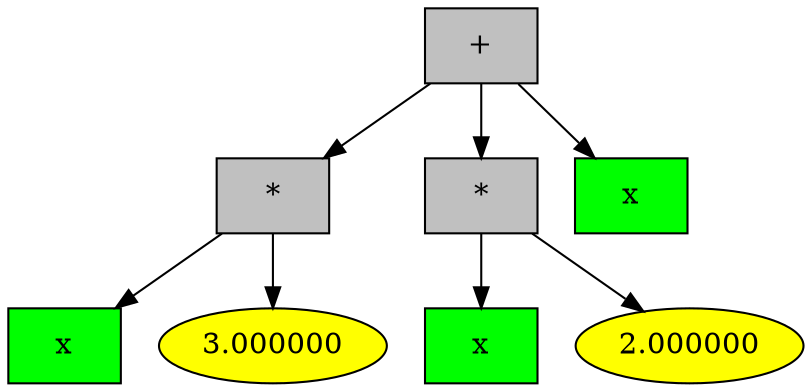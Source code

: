 digraph G {
3 [style = filled, label="+", shape = box, fillcolor="grey"];
3->1;
1 [style = filled, label="*", shape = box, fillcolor="grey"];
1->0;
0 [style = filled, label="x", shape = box, fillcolor="green"];
1->2;
2 [style = filled, label="3.000000", fillcolor="yellow"];
3->5;
5 [style = filled, label="*", shape = box, fillcolor="grey"];
5->4;
4 [style = filled, label="x", shape = box, fillcolor="green"];
5->6;
6 [style = filled, label="2.000000", fillcolor="yellow"];
3->7;
7 [style = filled, label="x", shape = box, fillcolor="green"];

}
